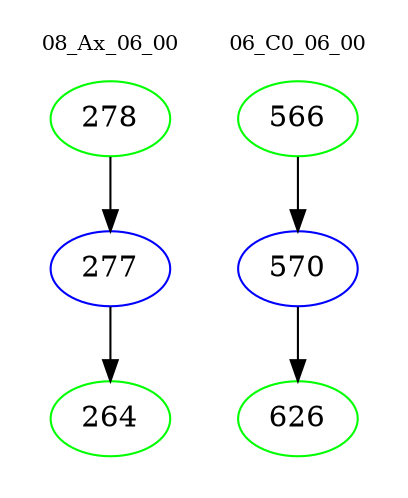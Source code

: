 digraph{
subgraph cluster_0 {
color = white
label = "08_Ax_06_00";
fontsize=10;
T0_278 [label="278", color="green"]
T0_278 -> T0_277 [color="black"]
T0_277 [label="277", color="blue"]
T0_277 -> T0_264 [color="black"]
T0_264 [label="264", color="green"]
}
subgraph cluster_1 {
color = white
label = "06_C0_06_00";
fontsize=10;
T1_566 [label="566", color="green"]
T1_566 -> T1_570 [color="black"]
T1_570 [label="570", color="blue"]
T1_570 -> T1_626 [color="black"]
T1_626 [label="626", color="green"]
}
}
